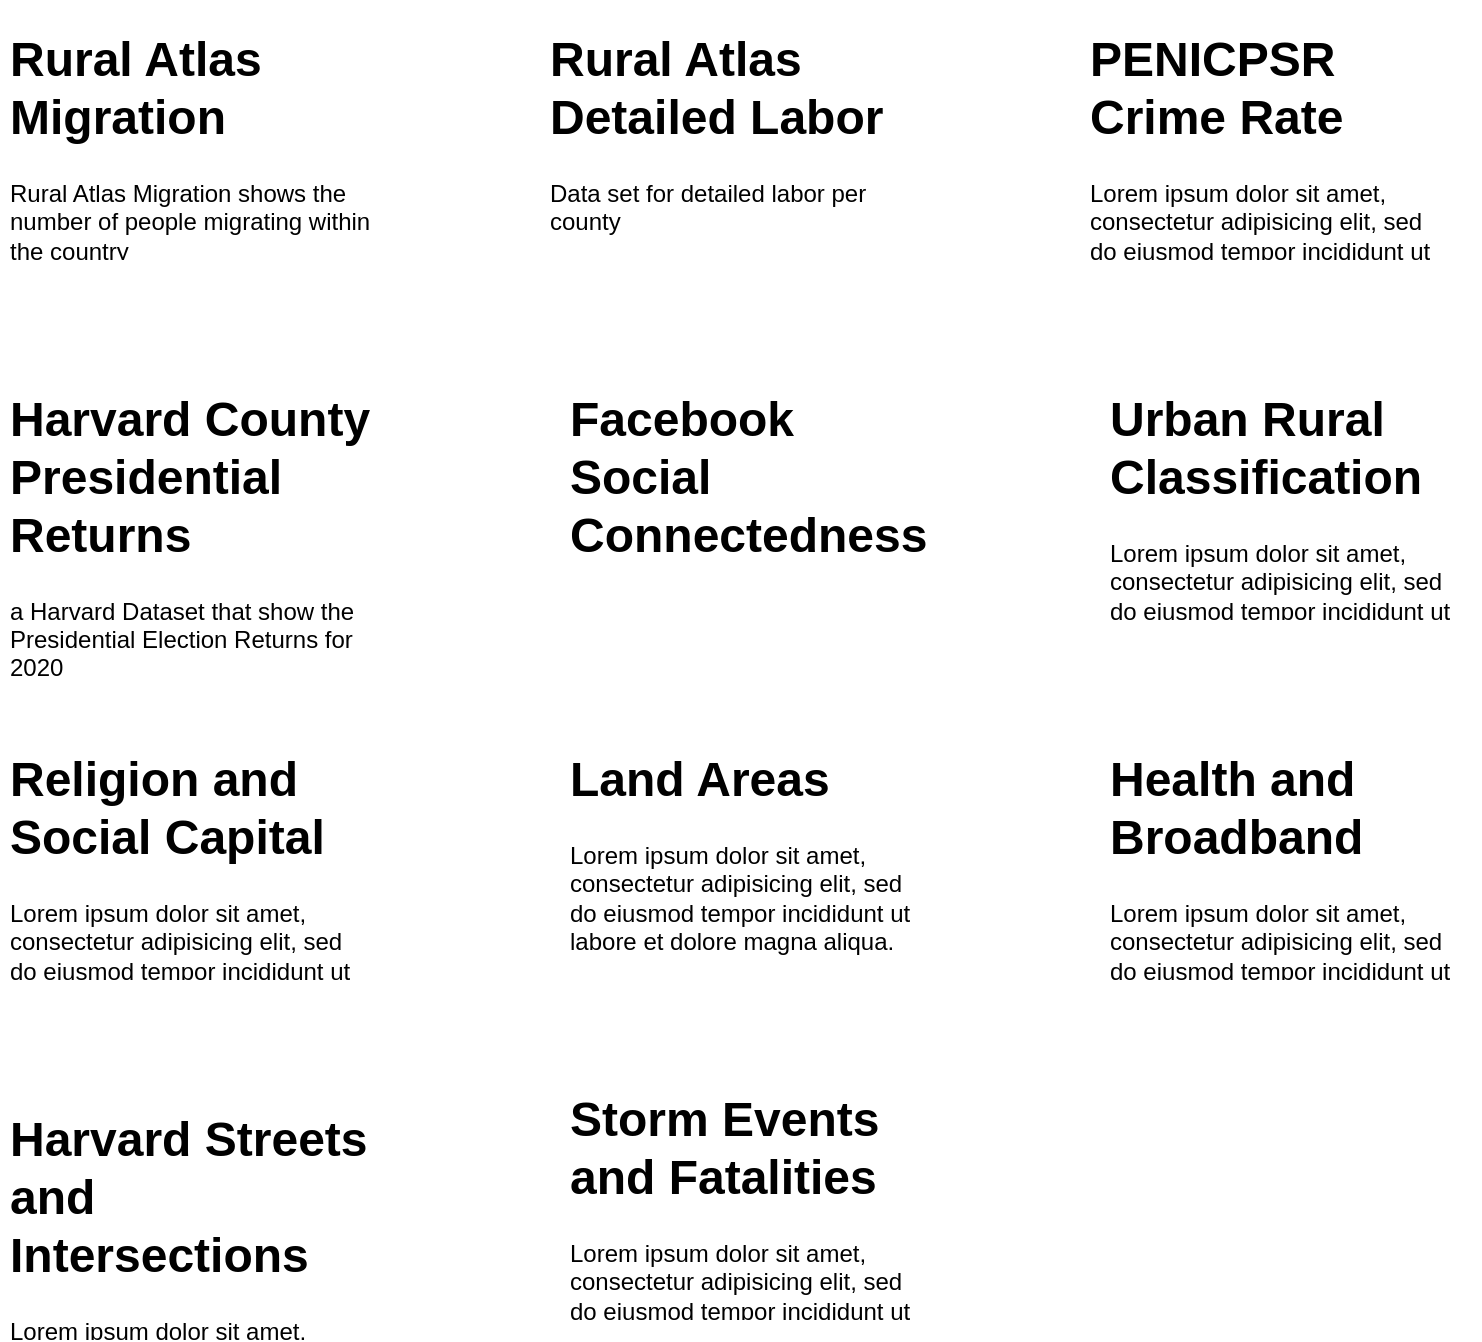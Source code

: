 <mxfile version="14.8.5" type="github"><diagram id="hP-WN_13xoin8JAH1cVE" name="Page-1"><mxGraphModel dx="1038" dy="579" grid="1" gridSize="10" guides="1" tooltips="1" connect="1" arrows="1" fold="1" page="1" pageScale="1" pageWidth="850" pageHeight="1100" math="0" shadow="0"><root><mxCell id="0"/><mxCell id="1" parent="0"/><mxCell id="Wt12F7wNhzuvsoVlWSZS-2" value="&lt;h1&gt;Rural Atlas Migration&lt;/h1&gt;&lt;p&gt;Rural Atlas Migration shows the number of people migrating within the country&lt;/p&gt;" style="text;html=1;strokeColor=none;fillColor=none;spacing=5;spacingTop=-20;whiteSpace=wrap;overflow=hidden;rounded=0;" vertex="1" parent="1"><mxGeometry x="50" y="60" width="190" height="120" as="geometry"/></mxCell><mxCell id="Wt12F7wNhzuvsoVlWSZS-3" value="&lt;h1&gt;Rural Atlas Detailed Labor&lt;/h1&gt;&lt;p&gt;Data set for detailed labor per county&lt;/p&gt;" style="text;html=1;strokeColor=none;fillColor=none;spacing=5;spacingTop=-20;whiteSpace=wrap;overflow=hidden;rounded=0;" vertex="1" parent="1"><mxGeometry x="320" y="60" width="190" height="120" as="geometry"/></mxCell><mxCell id="Wt12F7wNhzuvsoVlWSZS-4" value="&lt;h1&gt;PENICPSR Crime Rate&lt;/h1&gt;&lt;p&gt;Lorem ipsum dolor sit amet, consectetur adipisicing elit, sed do eiusmod tempor incididunt ut labore et dolore magna aliqua.&lt;/p&gt;" style="text;html=1;strokeColor=none;fillColor=none;spacing=5;spacingTop=-20;whiteSpace=wrap;overflow=hidden;rounded=0;" vertex="1" parent="1"><mxGeometry x="590" y="60" width="190" height="120" as="geometry"/></mxCell><mxCell id="Wt12F7wNhzuvsoVlWSZS-5" value="&lt;h1&gt;Harvard County Presidential Returns&lt;/h1&gt;&lt;p&gt;a Harvard Dataset that show the Presidential Election Returns for 2020&lt;/p&gt;" style="text;html=1;strokeColor=none;fillColor=none;spacing=5;spacingTop=-20;whiteSpace=wrap;overflow=hidden;rounded=0;" vertex="1" parent="1"><mxGeometry x="50" y="240" width="190" height="160" as="geometry"/></mxCell><mxCell id="Wt12F7wNhzuvsoVlWSZS-7" value="&lt;h1&gt;Facebook Social Connectedness&lt;/h1&gt;&lt;p&gt;&lt;br&gt;&lt;/p&gt;" style="text;html=1;strokeColor=none;fillColor=none;spacing=5;spacingTop=-20;whiteSpace=wrap;overflow=hidden;rounded=0;" vertex="1" parent="1"><mxGeometry x="330" y="240" width="190" height="150" as="geometry"/></mxCell><mxCell id="Wt12F7wNhzuvsoVlWSZS-8" value="&lt;h1&gt;Urban Rural Classification&lt;/h1&gt;&lt;p&gt;Lorem ipsum dolor sit amet, consectetur adipisicing elit, sed do eiusmod tempor incididunt ut labore et dolore magna aliqua.&lt;/p&gt;" style="text;html=1;strokeColor=none;fillColor=none;spacing=5;spacingTop=-20;whiteSpace=wrap;overflow=hidden;rounded=0;" vertex="1" parent="1"><mxGeometry x="600" y="240" width="190" height="120" as="geometry"/></mxCell><mxCell id="Wt12F7wNhzuvsoVlWSZS-9" value="&lt;h1&gt;Religion and Social Capital&lt;/h1&gt;&lt;p&gt;Lorem ipsum dolor sit amet, consectetur adipisicing elit, sed do eiusmod tempor incididunt ut labore et dolore magna aliqua.&lt;/p&gt;" style="text;html=1;strokeColor=none;fillColor=none;spacing=5;spacingTop=-20;whiteSpace=wrap;overflow=hidden;rounded=0;" vertex="1" parent="1"><mxGeometry x="50" y="420" width="190" height="120" as="geometry"/></mxCell><mxCell id="Wt12F7wNhzuvsoVlWSZS-10" value="&lt;h1&gt;Land Areas&lt;/h1&gt;&lt;p&gt;Lorem ipsum dolor sit amet, consectetur adipisicing elit, sed do eiusmod tempor incididunt ut labore et dolore magna aliqua.&lt;/p&gt;" style="text;html=1;strokeColor=none;fillColor=none;spacing=5;spacingTop=-20;whiteSpace=wrap;overflow=hidden;rounded=0;" vertex="1" parent="1"><mxGeometry x="330" y="420" width="190" height="120" as="geometry"/></mxCell><mxCell id="Wt12F7wNhzuvsoVlWSZS-11" value="&lt;h1&gt;Health and Broadband&lt;/h1&gt;&lt;p&gt;Lorem ipsum dolor sit amet, consectetur adipisicing elit, sed do eiusmod tempor incididunt ut labore et dolore magna aliqua.&lt;/p&gt;" style="text;html=1;strokeColor=none;fillColor=none;spacing=5;spacingTop=-20;whiteSpace=wrap;overflow=hidden;rounded=0;" vertex="1" parent="1"><mxGeometry x="600" y="420" width="190" height="120" as="geometry"/></mxCell><mxCell id="Wt12F7wNhzuvsoVlWSZS-12" value="&lt;h1&gt;Harvard Streets and Intersections&lt;/h1&gt;&lt;p&gt;Lorem ipsum dolor sit amet, consectetur adipisicing elit, sed do eiusmod tempor incididunt ut labore et dolore magna aliqua.&lt;/p&gt;" style="text;html=1;strokeColor=none;fillColor=none;spacing=5;spacingTop=-20;whiteSpace=wrap;overflow=hidden;rounded=0;" vertex="1" parent="1"><mxGeometry x="50" y="600" width="190" height="120" as="geometry"/></mxCell><mxCell id="Wt12F7wNhzuvsoVlWSZS-13" value="&lt;h1&gt;Storm Events and Fatalities&lt;/h1&gt;&lt;p&gt;Lorem ipsum dolor sit amet, consectetur adipisicing elit, sed do eiusmod tempor incididunt ut labore et dolore magna aliqua.&lt;/p&gt;" style="text;html=1;strokeColor=none;fillColor=none;spacing=5;spacingTop=-20;whiteSpace=wrap;overflow=hidden;rounded=0;" vertex="1" parent="1"><mxGeometry x="330" y="590" width="190" height="120" as="geometry"/></mxCell></root></mxGraphModel></diagram></mxfile>